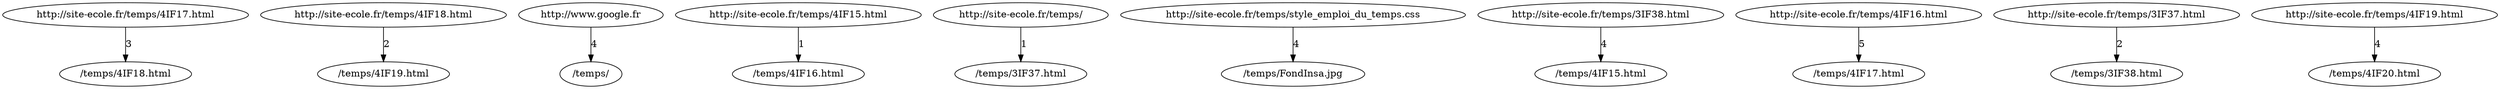 digraph {
node15 [label="/temps/4IF18.html"];
node14 [label="http://site-ecole.fr/temps/4IF17.html"];
node13 [label="/temps/4IF19.html"];
node18 [label="http://www.google.fr"];
node0 [label="http://site-ecole.fr/temps/4IF15.html"];
node1 [label="/temps/4IF16.html"];
node3 [label="/temps/3IF37.html"];
node8 [label="http://site-ecole.fr/temps/style_emploi_du_temps.css"];
node2 [label="http://site-ecole.fr/temps/"];
node4 [label="http://site-ecole.fr/temps/3IF38.html"];
node17 [label="/temps/4IF17.html"];
node16 [label="http://site-ecole.fr/temps/4IF16.html"];
node5 [label="/temps/4IF15.html"];
node6 [label="http://site-ecole.fr/temps/3IF37.html"];
node7 [label="/temps/3IF38.html"];
node9 [label="/temps/FondInsa.jpg"];
node19 [label="/temps/"];
node12 [label="http://site-ecole.fr/temps/4IF18.html"];
node10 [label="http://site-ecole.fr/temps/4IF19.html"];
node11 [label="/temps/4IF20.html"];
node0 -> node1 [label="1"];
node2 -> node3 [label="1"];
node4 -> node5 [label="4"];
node6 -> node7 [label="2"];
node8 -> node9 [label="4"];
node10 -> node11 [label="4"];
node12 -> node13 [label="2"];
node14 -> node15 [label="3"];
node16 -> node17 [label="5"];
node18 -> node19 [label="4"];
}
